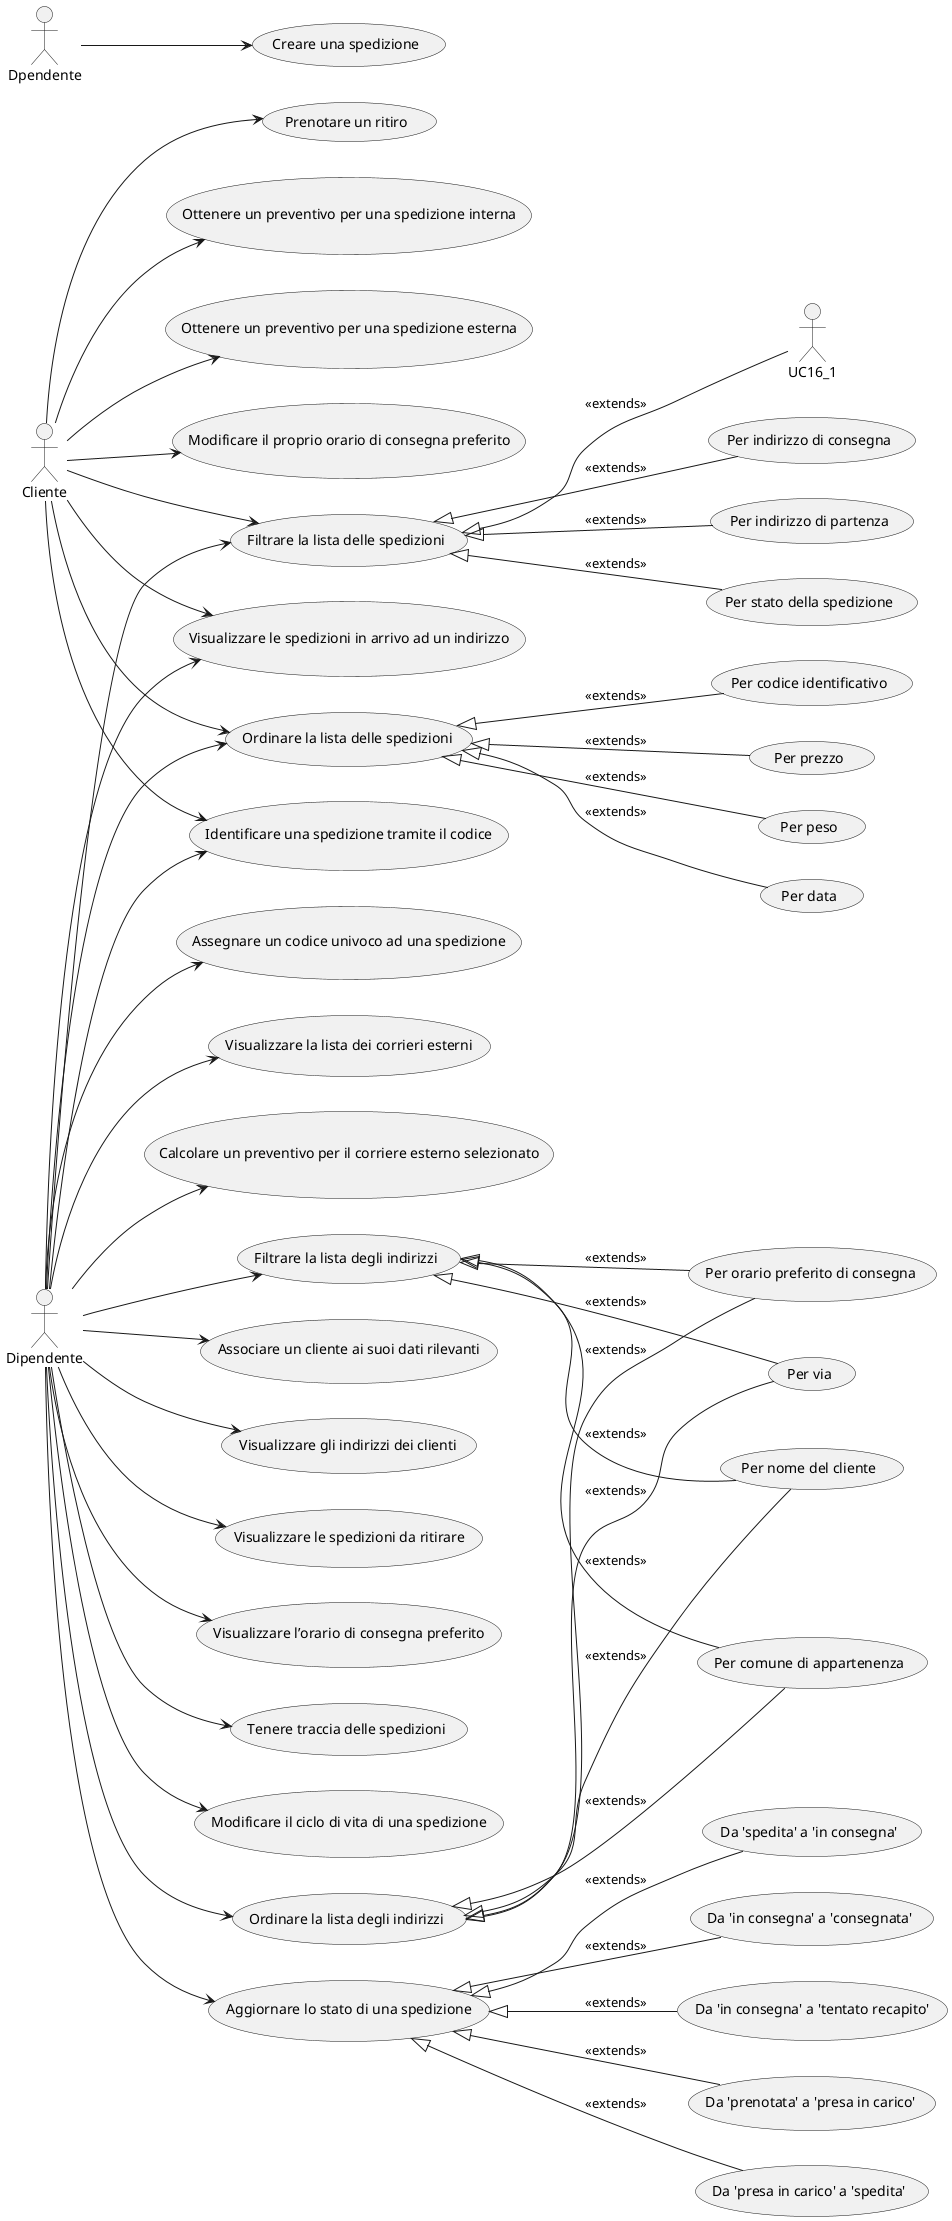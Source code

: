 @startuml

left to right direction
actor Cliente
actor Dipendente

usecase "Associare un cliente ai suoi dati rilevanti" as UC1
usecase "Visualizzare gli indirizzi dei clienti" as UC2
usecase "Visualizzare le spedizioni in arrivo ad un indirizzo" as UC3
usecase "Visualizzare le spedizioni da ritirare" as UC4
usecase "Creare una spedizione" as UC5
usecase "Prenotare un ritiro" as UC6
usecase "Ottenere un preventivo per una spedizione interna" as UC7
usecase "Ottenere un preventivo per una spedizione esterna" as UC8
usecase "Visualizzare l’orario di consegna preferito" as UC9
usecase "Modificare il proprio orario di consegna preferito" as UC10
usecase "Tenere traccia delle spedizioni" as UC11
usecase "Modificare il ciclo di vita di una spedizione" as UC12
usecase "Aggiornare lo stato di una spedizione" as UC13
usecase "Filtrare la lista degli indirizzi" as UC14
usecase "Ordinare la lista degli indirizzi" as UC15
usecase "Filtrare la lista delle spedizioni" as UC16
usecase "Ordinare la lista delle spedizioni" as UC17
usecase "Assegnare un codice univoco ad una spedizione" as UC18
usecase "Identificare una spedizione tramite il codice" as UC19
usecase "Visualizzare la lista dei corrieri esterni" as UC20
usecase "Calcolare un preventivo per il corriere esterno selezionato" as UC21

usecase "Da 'prenotata' a 'presa in carico'" as UC13_1
usecase "Da 'presa in carico' a 'spedita'" as UC13_2
usecase "Da 'spedita' a 'in consegna'" as UC13_3
usecase "Da 'in consegna' a 'consegnata'" as UC13_4
usecase "Da 'in consegna' a 'tentato recapito'" as UC13_5

usecase "Per comune di appartenenza" as UC14_1
usecase "Per via" as UC14_2
usecase "Per nome del cliente" as UC14_3
usecase "Per orario preferito di consegna" as UC14_4

usecase "Per indirizzo di consegna" as UC16_2
usecase "Per indirizzo di partenza" as UC16_3
usecase "Per stato della spedizione" as UC16_4

usecase "Per prezzo" as UC17_1
usecase "Per peso" as UC17_2
usecase "Per data" as UC17_3
usecase "Per codice identificativo" as UC17_4

Dipendente --> UC1
Dipendente --> UC2
Dipendente --> UC3
Cliente --> UC3
Dipendente --> UC4
Dpendente --> UC5
Cliente --> UC6
Cliente --> UC7
Cliente --> UC8
Dipendente --> UC9
Cliente --> UC10
Dipendente --> UC11
Dipendente --> UC12
Dipendente --> UC13
Dipendente --> UC14
Dipendente --> UC15
Dipendente --> UC16
Cliente --> UC16
Dipendente --> UC17
Cliente --> UC17
Dipendente --> UC18
Dipendente --> UC19
Cliente --> UC19
Dipendente --> UC20
Dipendente --> UC21

UC13 <|-- UC13_1: <<extends>>
UC13 <|-- UC13_2: <<extends>>
UC13 <|-- UC13_3: <<extends>>
UC13 <|-- UC13_4: <<extends>>
UC13 <|-- UC13_5: <<extends>>
UC14 <|-- UC14_1: <<extends>>
UC14 <|-- UC14_2: <<extends>>
UC14 <|-- UC14_3: <<extends>>
UC14 <|-- UC14_4: <<extends>>
UC15 <|-- UC14_1: <<extends>>
UC15 <|-- UC14_2: <<extends>>
UC15 <|-- UC14_3: <<extends>>
UC15 <|-- UC14_4: <<extends>>

UC16 <|-- UC16_1 : <<extends>>
UC16 <|-- UC16_2 : <<extends>>
UC16 <|-- UC16_3 : <<extends>>
UC16 <|-- UC16_4 : <<extends>>

UC17 <|-- UC17_1 : <<extends>>
UC17 <|-- UC17_2 : <<extends>>
UC17 <|-- UC17_3 : <<extends>>
UC17 <|-- UC17_4 : <<extends>>

@enduml
